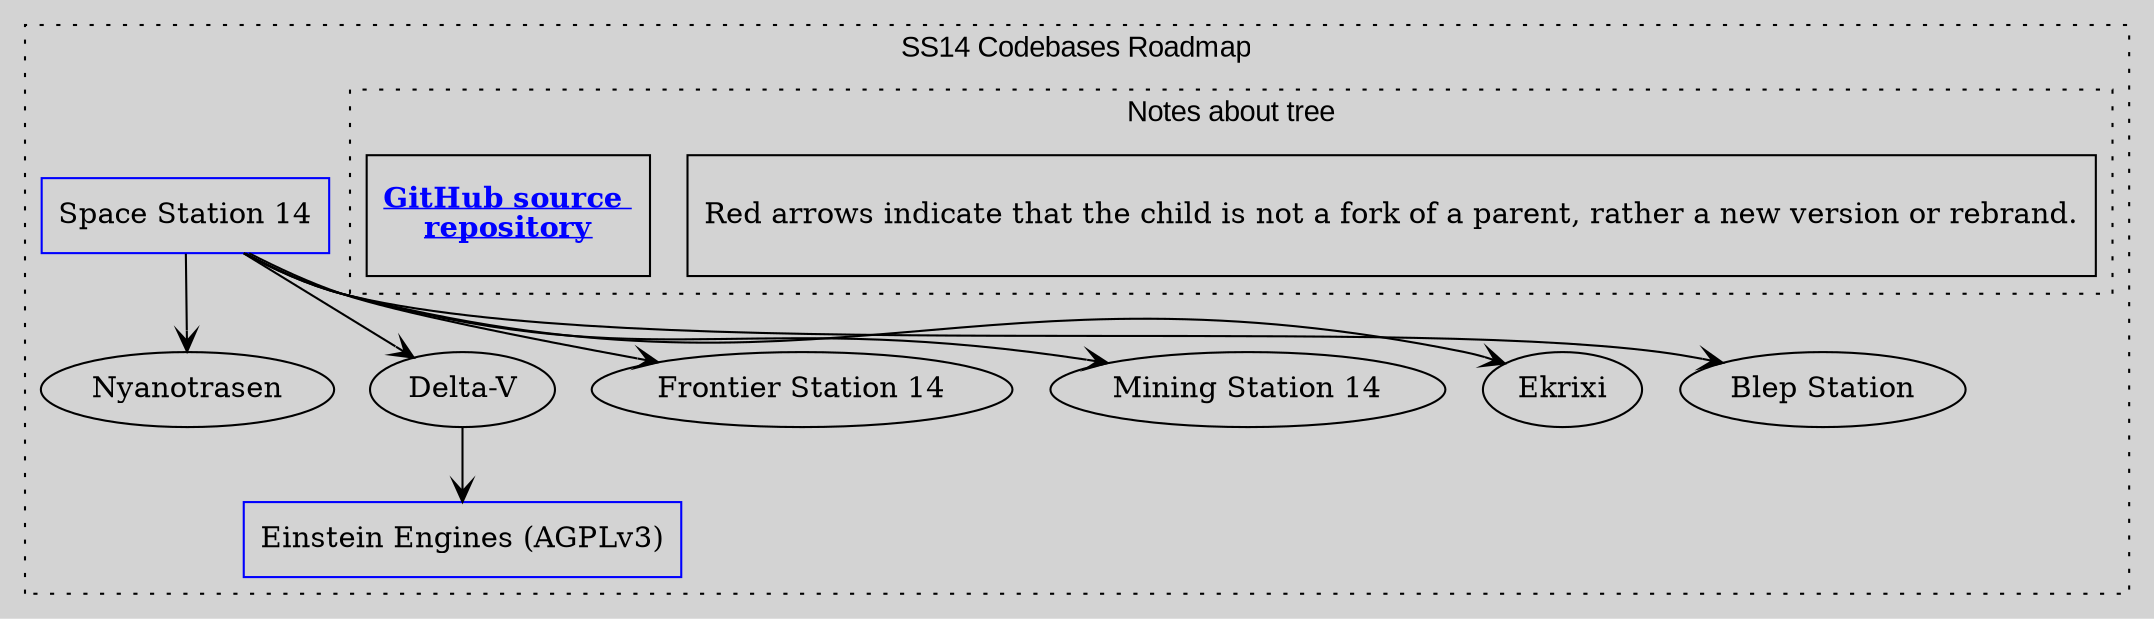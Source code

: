 digraph G {
	/// Attributes ///
	color    = "black"
	fontname = "Arial"
	fontsize = 14
	ratio    = "auto" //size = "30, 30"
	rankdir  = "LB"
	bgcolor  = lightgray
	//splines  = false

	graph [
		compound = true
	]
	edge [
		arrowhead = vee,
		arrowtail = vee,
		splines = curved
	]

	//
	subgraph "cluster Map"
	{
		//
		subgraph "cluster_note"
		{
			/// Attributes ///
			label    = "Notes about tree"
			style    = "dotted"
			rankdir  = "LB"
			compound = false
			rank     = same
			//pos      = "10,10!"

			node [
				shape    = rectangle,
				fontsize = 14,
				//width    = 3.5
				//height   = .08
				minlen = 1
			]
			edge [
				constraint = false
			]

			/// Nodes ///
			note1 [
				label  = "Red arrows indicate that the child is not a fork of a parent, rather a new version or rebrand.\l",
				width  = 4.5,
				height = .8
			]
			note2 [
				shape    = record,
				fontcolor = "blue"
				decorate=true
				label  = <<b><u>GitHub source <br/>repository</u></b>>,
				URL    = "https://github.com/Noliuss/SS14-Codebases",
				width  = 1.4,
				height = .8
			]
			//dummy_helper1 [style = "invis", width = 3]

			/// Edges ///
			//note1 -> note2 [style = "invis", constraint = false, dir = left] //, taillabel = "tail", lhead=cluster_0, constraint=false]
			//node [shape=record, height=.08, fontsize=11, width=3.5]
			//note1 -> dummy_helper1 [style = "invis"] //, taillabel = "tail", lhead=cluster_0, constraint=false]

		}

		/// Attributes ///
		label    = "SS14 Codebases Roadmap"
		labelloc = "top"
		style    = "dotted"
		//rankdir = "TB"
		//edge [constraint = true]

		/// Nodes ///
		"Space Station 14" [shape = rectangle, color = blue] // added by: noliuss
		"Einstein Engines (AGPLv3)" [shape = rectangle, color = blue] // added by: noliuss

		/// Edges ///
		// Use [color = red] to make arrow red
		"Space Station 14"           -> "Nyanotrasen" // added by: noliuss
		"Space Station 14"           -> "Delta-V" // added by: noliuss
		"Delta-V"                    -> "Einstein Engines (AGPLv3)" // added by: noliuss
		"Space Station 14"           -> "Frontier Station 14" // added by: noliuss
		"Space Station 14"           -> "Mining Station 14" // added by: noliuss
		"Space Station 14"           -> "Ekrixi" // added by: noliuss
		"Space Station 14"           -> "Blep Station" // added by: noliuss
	}
}
